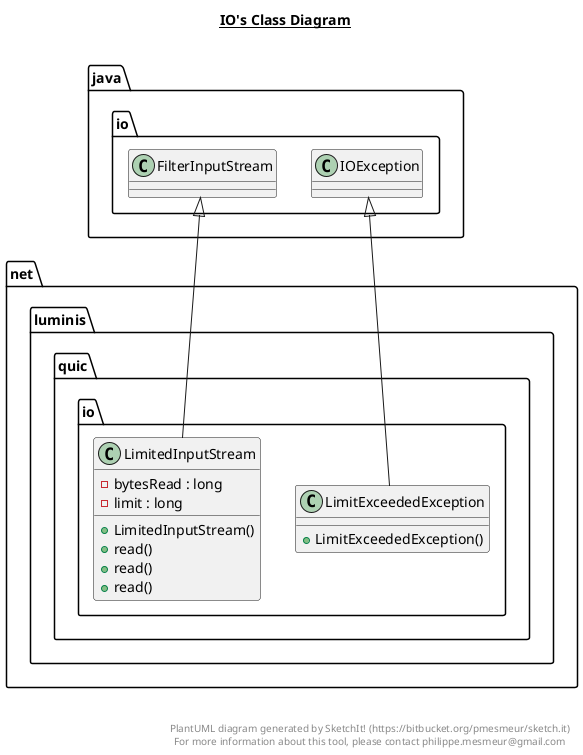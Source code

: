@startuml

title __IO's Class Diagram__\n

  namespace net.luminis.quic {
    namespace io {
      class net.luminis.quic.io.LimitExceededException {
          + LimitExceededException()
      }
    }
  }
  

  namespace net.luminis.quic {
    namespace io {
      class net.luminis.quic.io.LimitedInputStream {
          - bytesRead : long
          - limit : long
          + LimitedInputStream()
          + read()
          + read()
          + read()
      }
    }
  }
  

  net.luminis.quic.io.LimitExceededException -up-|> java.io.IOException
  net.luminis.quic.io.LimitedInputStream -up-|> java.io.FilterInputStream


right footer


PlantUML diagram generated by SketchIt! (https://bitbucket.org/pmesmeur/sketch.it)
For more information about this tool, please contact philippe.mesmeur@gmail.com
endfooter

@enduml
